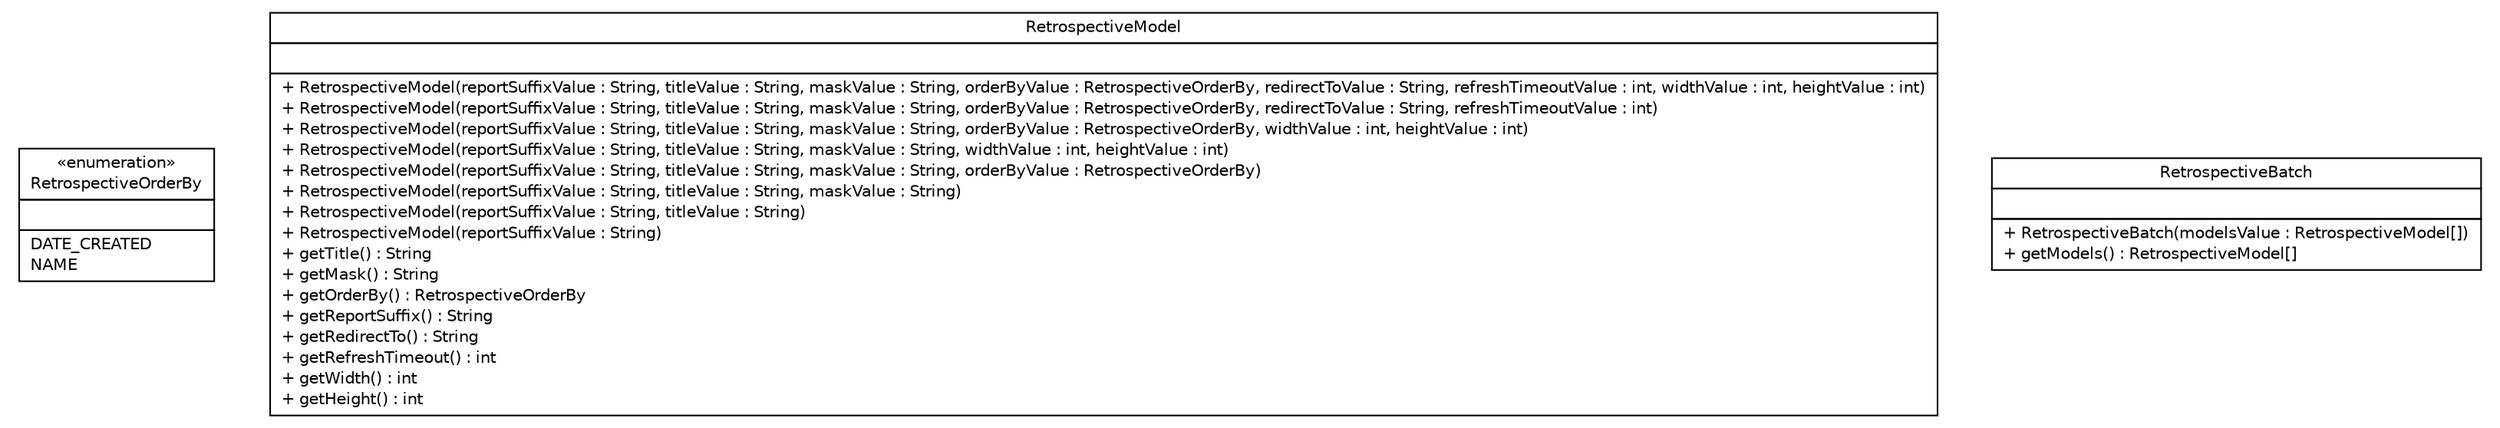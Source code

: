 #!/usr/local/bin/dot
#
# Class diagram 
# Generated by UMLGraph version R5_6 (http://www.umlgraph.org/)
#

digraph G {
	edge [fontname="Helvetica",fontsize=10,labelfontname="Helvetica",labelfontsize=10];
	node [fontname="Helvetica",fontsize=10,shape=plaintext];
	nodesep=0.25;
	ranksep=0.5;
	// com.github.mkolisnyk.cucumber.reporting.types.retrospective.RetrospectiveOrderBy
	c1335 [label=<<table title="com.github.mkolisnyk.cucumber.reporting.types.retrospective.RetrospectiveOrderBy" border="0" cellborder="1" cellspacing="0" cellpadding="2" port="p" href="./RetrospectiveOrderBy.html">
		<tr><td><table border="0" cellspacing="0" cellpadding="1">
<tr><td align="center" balign="center"> &#171;enumeration&#187; </td></tr>
<tr><td align="center" balign="center"> RetrospectiveOrderBy </td></tr>
		</table></td></tr>
		<tr><td><table border="0" cellspacing="0" cellpadding="1">
<tr><td align="left" balign="left">  </td></tr>
		</table></td></tr>
		<tr><td><table border="0" cellspacing="0" cellpadding="1">
<tr><td align="left" balign="left"> DATE_CREATED </td></tr>
<tr><td align="left" balign="left"> NAME </td></tr>
		</table></td></tr>
		</table>>, URL="./RetrospectiveOrderBy.html", fontname="Helvetica", fontcolor="black", fontsize=10.0];
	// com.github.mkolisnyk.cucumber.reporting.types.retrospective.RetrospectiveModel
	c1336 [label=<<table title="com.github.mkolisnyk.cucumber.reporting.types.retrospective.RetrospectiveModel" border="0" cellborder="1" cellspacing="0" cellpadding="2" port="p" href="./RetrospectiveModel.html">
		<tr><td><table border="0" cellspacing="0" cellpadding="1">
<tr><td align="center" balign="center"> RetrospectiveModel </td></tr>
		</table></td></tr>
		<tr><td><table border="0" cellspacing="0" cellpadding="1">
<tr><td align="left" balign="left">  </td></tr>
		</table></td></tr>
		<tr><td><table border="0" cellspacing="0" cellpadding="1">
<tr><td align="left" balign="left"> + RetrospectiveModel(reportSuffixValue : String, titleValue : String, maskValue : String, orderByValue : RetrospectiveOrderBy, redirectToValue : String, refreshTimeoutValue : int, widthValue : int, heightValue : int) </td></tr>
<tr><td align="left" balign="left"> + RetrospectiveModel(reportSuffixValue : String, titleValue : String, maskValue : String, orderByValue : RetrospectiveOrderBy, redirectToValue : String, refreshTimeoutValue : int) </td></tr>
<tr><td align="left" balign="left"> + RetrospectiveModel(reportSuffixValue : String, titleValue : String, maskValue : String, orderByValue : RetrospectiveOrderBy, widthValue : int, heightValue : int) </td></tr>
<tr><td align="left" balign="left"> + RetrospectiveModel(reportSuffixValue : String, titleValue : String, maskValue : String, widthValue : int, heightValue : int) </td></tr>
<tr><td align="left" balign="left"> + RetrospectiveModel(reportSuffixValue : String, titleValue : String, maskValue : String, orderByValue : RetrospectiveOrderBy) </td></tr>
<tr><td align="left" balign="left"> + RetrospectiveModel(reportSuffixValue : String, titleValue : String, maskValue : String) </td></tr>
<tr><td align="left" balign="left"> + RetrospectiveModel(reportSuffixValue : String, titleValue : String) </td></tr>
<tr><td align="left" balign="left"> + RetrospectiveModel(reportSuffixValue : String) </td></tr>
<tr><td align="left" balign="left"> + getTitle() : String </td></tr>
<tr><td align="left" balign="left"> + getMask() : String </td></tr>
<tr><td align="left" balign="left"> + getOrderBy() : RetrospectiveOrderBy </td></tr>
<tr><td align="left" balign="left"> + getReportSuffix() : String </td></tr>
<tr><td align="left" balign="left"> + getRedirectTo() : String </td></tr>
<tr><td align="left" balign="left"> + getRefreshTimeout() : int </td></tr>
<tr><td align="left" balign="left"> + getWidth() : int </td></tr>
<tr><td align="left" balign="left"> + getHeight() : int </td></tr>
		</table></td></tr>
		</table>>, URL="./RetrospectiveModel.html", fontname="Helvetica", fontcolor="black", fontsize=10.0];
	// com.github.mkolisnyk.cucumber.reporting.types.retrospective.RetrospectiveBatch
	c1337 [label=<<table title="com.github.mkolisnyk.cucumber.reporting.types.retrospective.RetrospectiveBatch" border="0" cellborder="1" cellspacing="0" cellpadding="2" port="p" href="./RetrospectiveBatch.html">
		<tr><td><table border="0" cellspacing="0" cellpadding="1">
<tr><td align="center" balign="center"> RetrospectiveBatch </td></tr>
		</table></td></tr>
		<tr><td><table border="0" cellspacing="0" cellpadding="1">
<tr><td align="left" balign="left">  </td></tr>
		</table></td></tr>
		<tr><td><table border="0" cellspacing="0" cellpadding="1">
<tr><td align="left" balign="left"> + RetrospectiveBatch(modelsValue : RetrospectiveModel[]) </td></tr>
<tr><td align="left" balign="left"> + getModels() : RetrospectiveModel[] </td></tr>
		</table></td></tr>
		</table>>, URL="./RetrospectiveBatch.html", fontname="Helvetica", fontcolor="black", fontsize=10.0];
}

